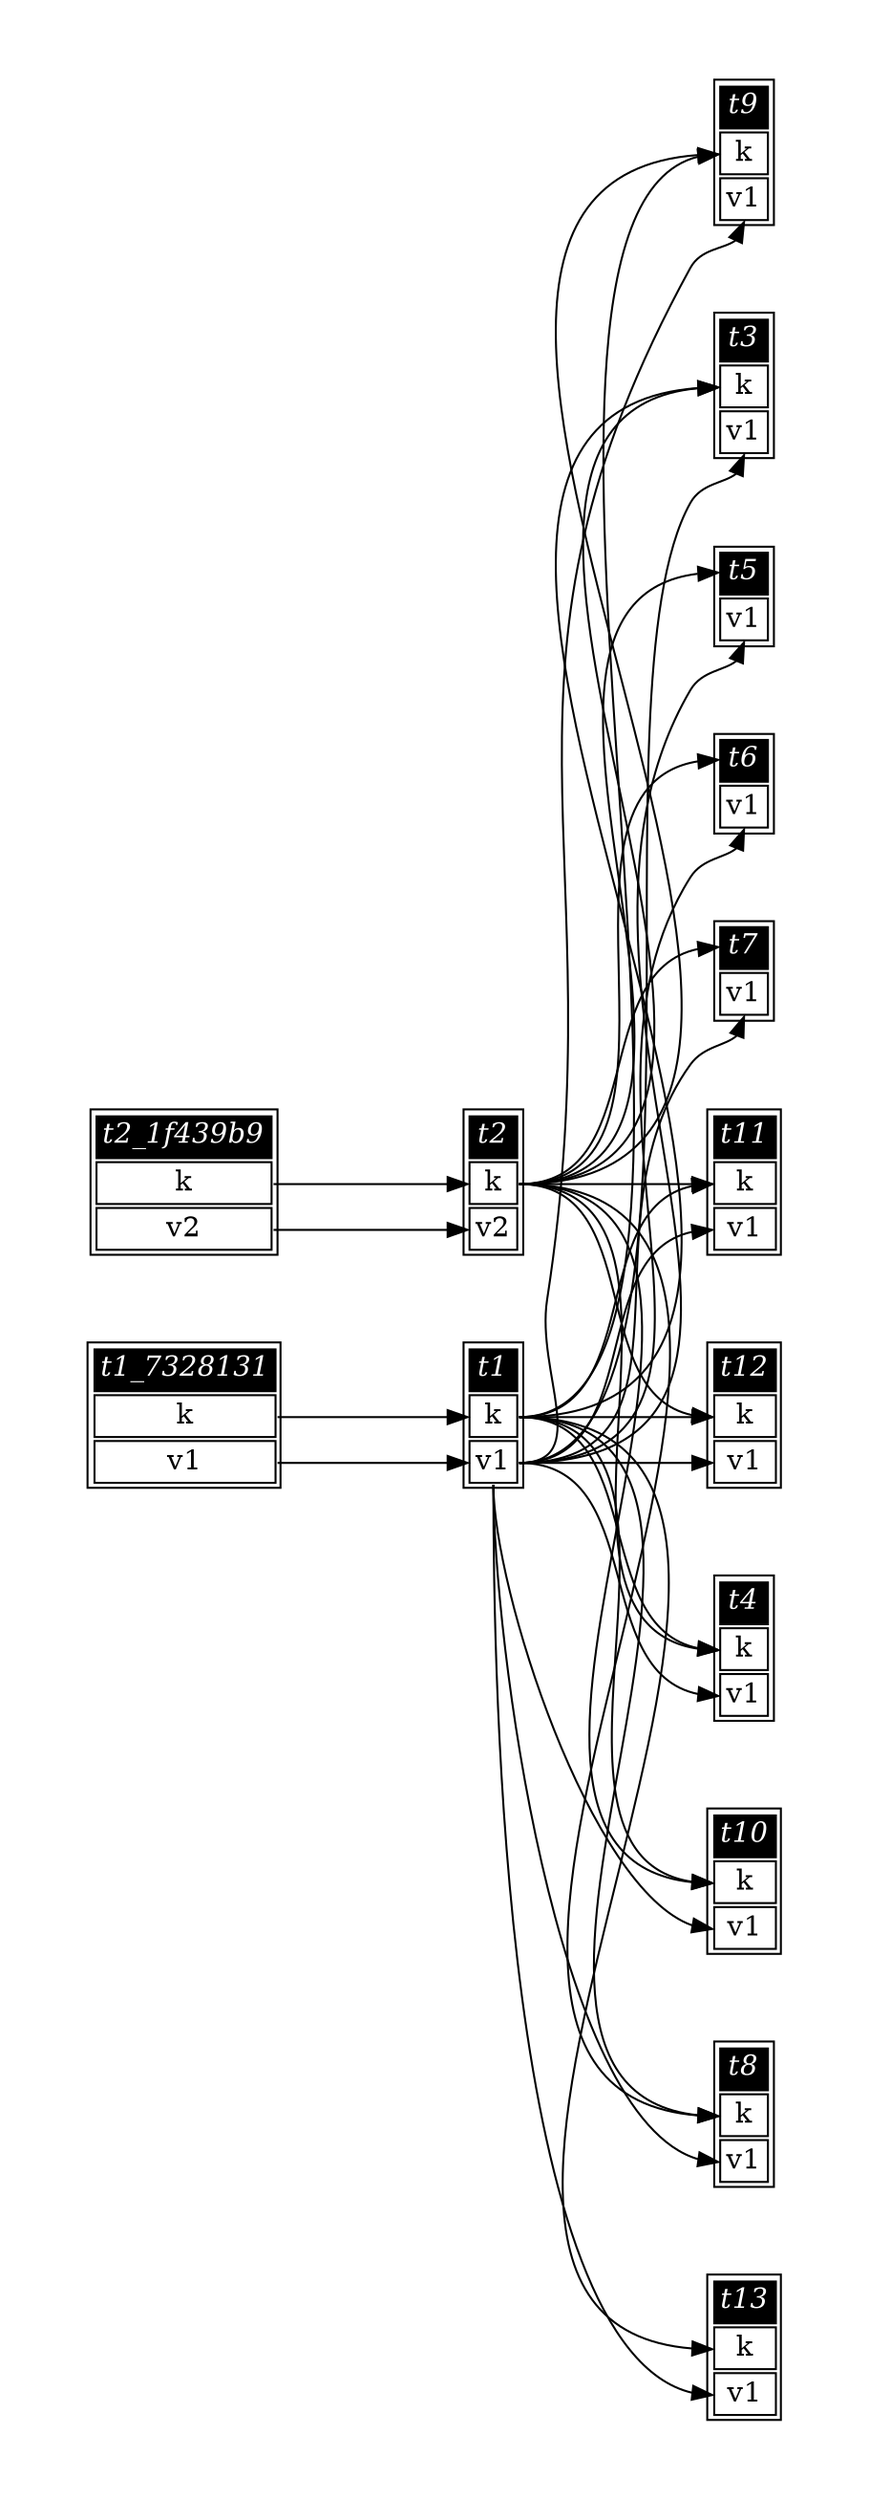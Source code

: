 // Automatically generated by SQLFlowTestSuite


digraph {
  graph [pad="0.5" nodesep="0.5" ranksep="1" fontname="Helvetica" rankdir=LR];
  node [shape=plaintext]

  
"t1" [color="black" label=<
<table>
  <tr><td bgcolor="black" port="nodeName"><i><font color="white">t1</font></i></td></tr>
  <tr><td port="0">k</td></tr>
<tr><td port="1">v1</td></tr>
</table>>];
     

"t10" [color="black" label=<
<table>
  <tr><td bgcolor="black" port="nodeName"><i><font color="white">t10</font></i></td></tr>
  <tr><td port="0">k</td></tr>
<tr><td port="1">v1</td></tr>
</table>>];
     

"t11" [color="black" label=<
<table>
  <tr><td bgcolor="black" port="nodeName"><i><font color="white">t11</font></i></td></tr>
  <tr><td port="0">k</td></tr>
<tr><td port="1">v1</td></tr>
</table>>];
     

"t12" [color="black" label=<
<table>
  <tr><td bgcolor="black" port="nodeName"><i><font color="white">t12</font></i></td></tr>
  <tr><td port="0">k</td></tr>
<tr><td port="1">v1</td></tr>
</table>>];
     

"t13" [color="black" label=<
<table>
  <tr><td bgcolor="black" port="nodeName"><i><font color="white">t13</font></i></td></tr>
  <tr><td port="0">k</td></tr>
<tr><td port="1">v1</td></tr>
</table>>];
     

"t1_7328131" [color="black" label=<
<table>
  <tr><td bgcolor="black" port="nodeName"><i><font color="white">t1_7328131</font></i></td></tr>
  <tr><td port="0">k</td></tr>
<tr><td port="1">v1</td></tr>
</table>>];
     

"t2" [color="black" label=<
<table>
  <tr><td bgcolor="black" port="nodeName"><i><font color="white">t2</font></i></td></tr>
  <tr><td port="0">k</td></tr>
<tr><td port="1">v2</td></tr>
</table>>];
     

"t2_1f439b9" [color="black" label=<
<table>
  <tr><td bgcolor="black" port="nodeName"><i><font color="white">t2_1f439b9</font></i></td></tr>
  <tr><td port="0">k</td></tr>
<tr><td port="1">v2</td></tr>
</table>>];
     

"t3" [color="black" label=<
<table>
  <tr><td bgcolor="black" port="nodeName"><i><font color="white">t3</font></i></td></tr>
  <tr><td port="0">k</td></tr>
<tr><td port="1">v1</td></tr>
</table>>];
     

"t4" [color="black" label=<
<table>
  <tr><td bgcolor="black" port="nodeName"><i><font color="white">t4</font></i></td></tr>
  <tr><td port="0">k</td></tr>
<tr><td port="1">v1</td></tr>
</table>>];
     

"t5" [color="black" label=<
<table>
  <tr><td bgcolor="black" port="nodeName"><i><font color="white">t5</font></i></td></tr>
  <tr><td port="0">v1</td></tr>
</table>>];
     

"t6" [color="black" label=<
<table>
  <tr><td bgcolor="black" port="nodeName"><i><font color="white">t6</font></i></td></tr>
  <tr><td port="0">v1</td></tr>
</table>>];
     

"t7" [color="black" label=<
<table>
  <tr><td bgcolor="black" port="nodeName"><i><font color="white">t7</font></i></td></tr>
  <tr><td port="0">v1</td></tr>
</table>>];
     

"t8" [color="black" label=<
<table>
  <tr><td bgcolor="black" port="nodeName"><i><font color="white">t8</font></i></td></tr>
  <tr><td port="0">k</td></tr>
<tr><td port="1">v1</td></tr>
</table>>];
     

"t9" [color="black" label=<
<table>
  <tr><td bgcolor="black" port="nodeName"><i><font color="white">t9</font></i></td></tr>
  <tr><td port="0">k</td></tr>
<tr><td port="1">v1</td></tr>
</table>>];
     
  "t1":0 -> "t10":0;
"t1":0 -> "t11":0;
"t1":0 -> "t12":0;
"t1":0 -> "t13":0;
"t1":0 -> "t3":0;
"t1":0 -> "t4":0;
"t1":0 -> "t8":0;
"t1":0 -> "t9":0;
"t1":1 -> "t10":1;
"t1":1 -> "t11":1;
"t1":1 -> "t12":1;
"t1":1 -> "t13":1;
"t1":1 -> "t3":1;
"t1":1 -> "t4":1;
"t1":1 -> "t5":0;
"t1":1 -> "t6":0;
"t1":1 -> "t7":0;
"t1":1 -> "t8":1;
"t1":1 -> "t9":1;
"t1_7328131":0 -> "t1":0;
"t1_7328131":1 -> "t1":1;
"t2":0 -> "t10":0;
"t2":0 -> "t11":0;
"t2":0 -> "t12":0;
"t2":0 -> "t3":0;
"t2":0 -> "t4":0;
"t2":0 -> "t5":nodeName;
"t2":0 -> "t6":nodeName;
"t2":0 -> "t7":nodeName;
"t2":0 -> "t8":0;
"t2":0 -> "t9":0;
"t2_1f439b9":0 -> "t2":0;
"t2_1f439b9":1 -> "t2":1;
}
       
